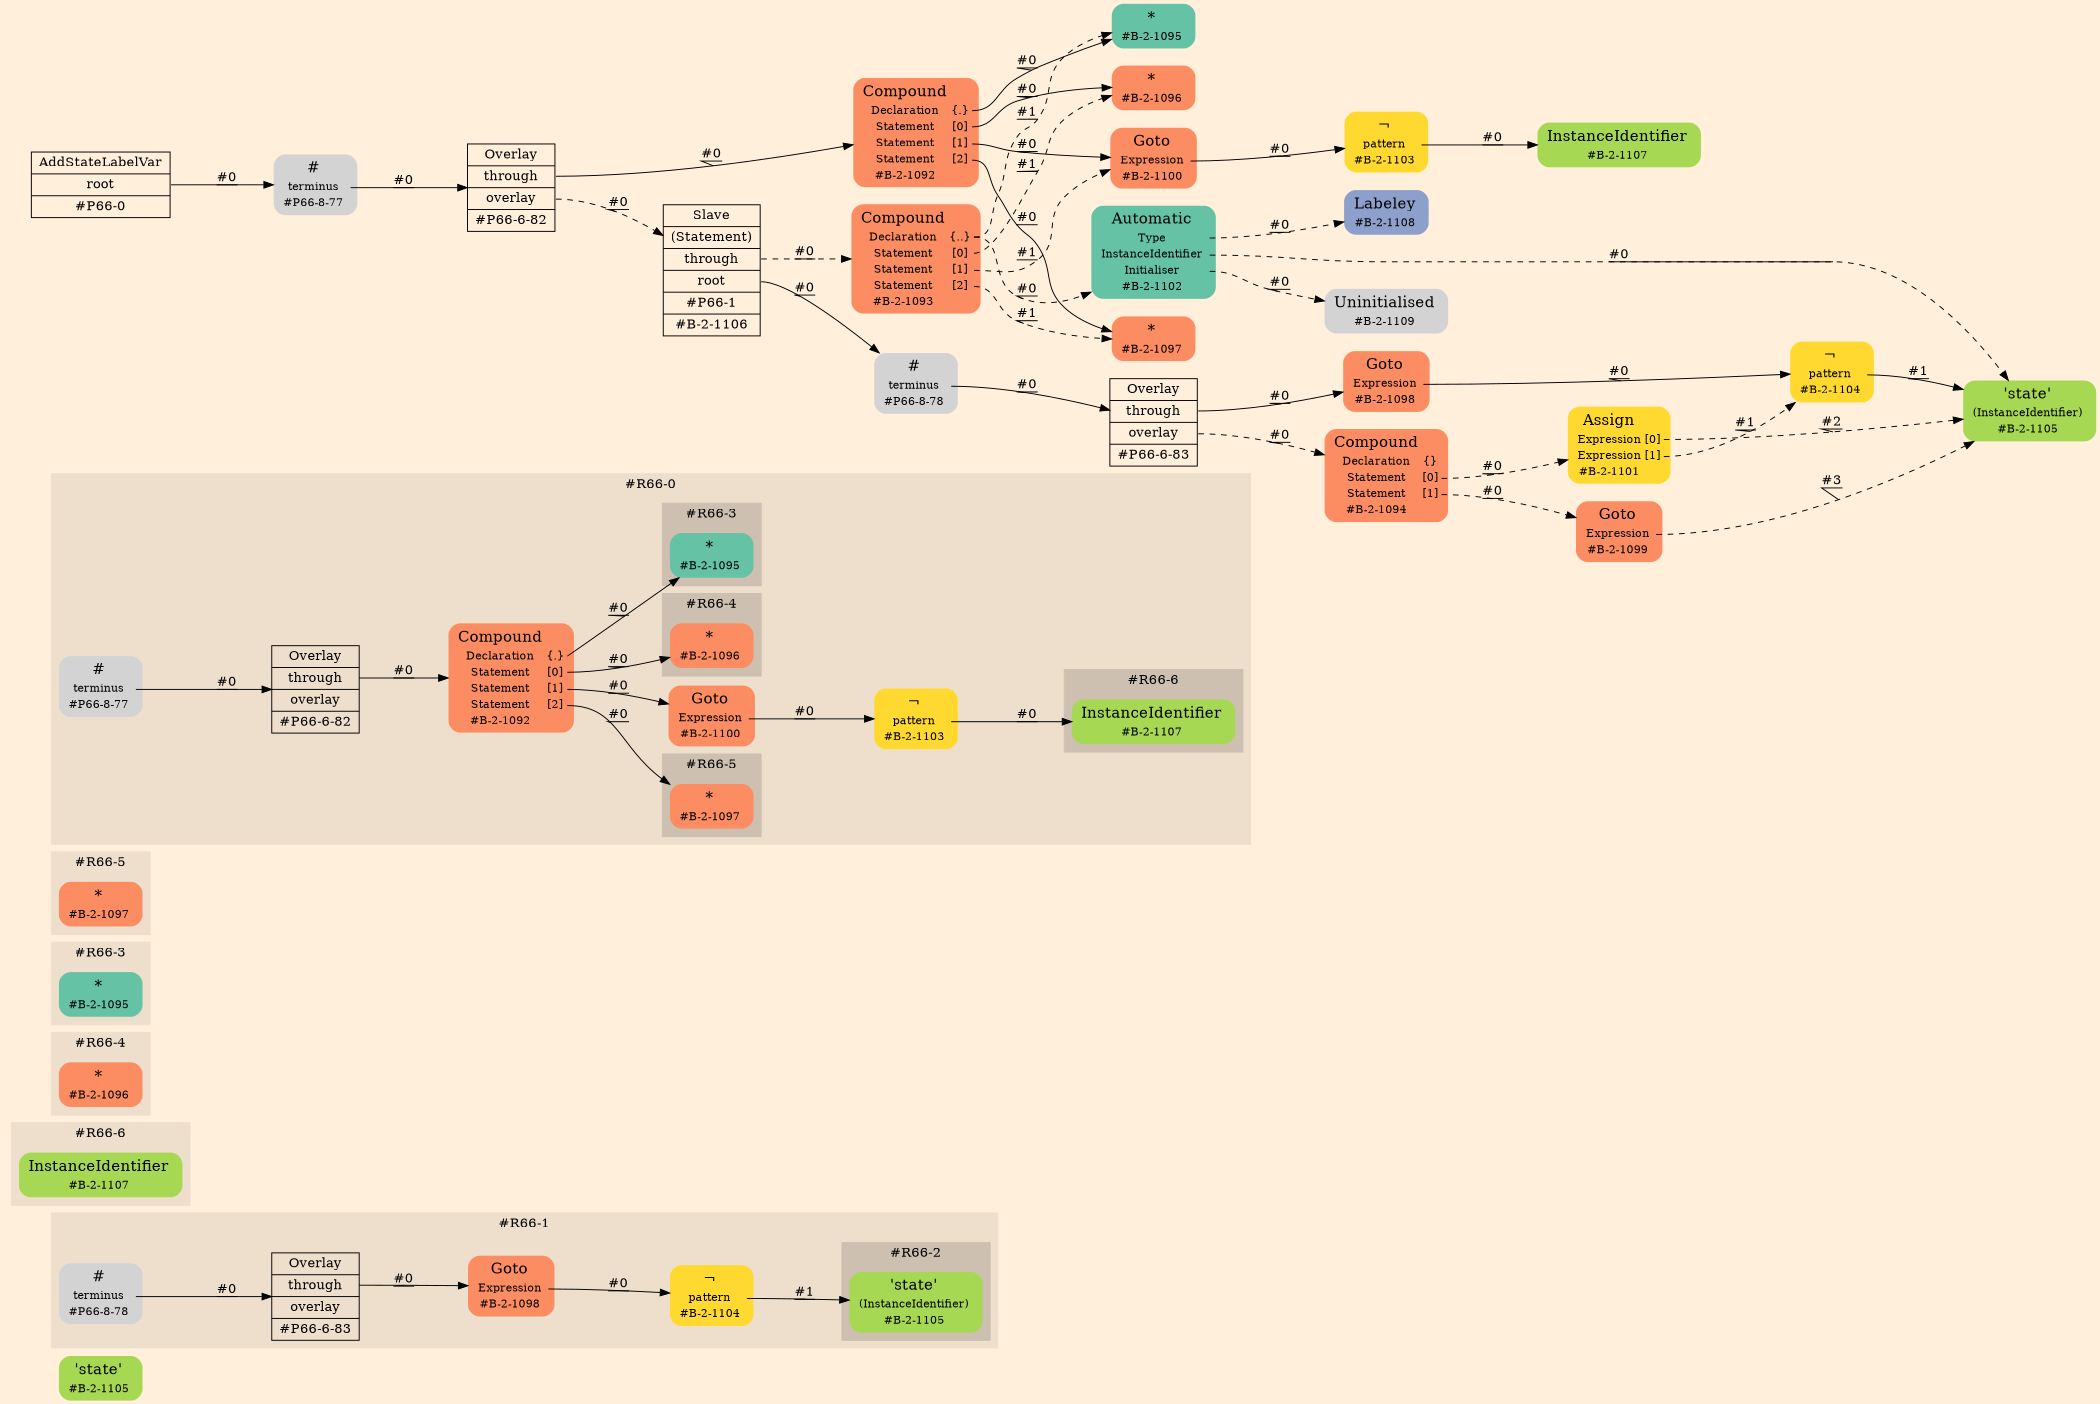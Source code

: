 digraph Inferno {
graph [
rankdir = "LR"
ranksep = 1.0
size = "14,20"
bgcolor = antiquewhite1
color = black
fontcolor = black
];
node [
];
"#R66-2/#B-2-1105" [
shape = "plaintext"
fillcolor = "/set28/5"
label = <<TABLE BORDER="0" CELLBORDER="0" CELLSPACING="0">
 <TR>
  <TD><FONT POINT-SIZE="16.0">'state'</FONT></TD>
  <TD></TD>
 </TR>
 <TR>
  <TD>#B-2-1105</TD>
  <TD PORT="port0"></TD>
 </TR>
</TABLE>>
style = "rounded,filled"
fontsize = "12"
];
subgraph "cluster#R66-2" {
label = "#R66-2"
style = "filled"
color = antiquewhite2
}
subgraph "cluster#R66-1" {
label = "#R66-1"
style = "filled"
color = antiquewhite2
"#R66-1/#B-2-1098" [
shape = "plaintext"
fillcolor = "/set28/2"
label = <<TABLE BORDER="0" CELLBORDER="0" CELLSPACING="0">
 <TR>
  <TD><FONT POINT-SIZE="16.0">Goto</FONT></TD>
  <TD></TD>
 </TR>
 <TR>
  <TD>Expression</TD>
  <TD PORT="port0"></TD>
 </TR>
 <TR>
  <TD>#B-2-1098</TD>
  <TD PORT="port1"></TD>
 </TR>
</TABLE>>
style = "rounded,filled"
fontsize = "12"
];
"#R66-1/#P66-8-78" [
shape = "plaintext"
label = <<TABLE BORDER="0" CELLBORDER="0" CELLSPACING="0">
 <TR>
  <TD><FONT POINT-SIZE="16.0">#</FONT></TD>
  <TD></TD>
 </TR>
 <TR>
  <TD>terminus</TD>
  <TD PORT="port0"></TD>
 </TR>
 <TR>
  <TD>#P66-8-78</TD>
  <TD PORT="port1"></TD>
 </TR>
</TABLE>>
style = "rounded,filled"
fontsize = "12"
];
"#R66-1/#B-2-1104" [
shape = "plaintext"
fillcolor = "/set28/6"
label = <<TABLE BORDER="0" CELLBORDER="0" CELLSPACING="0">
 <TR>
  <TD><FONT POINT-SIZE="16.0">¬</FONT></TD>
  <TD></TD>
 </TR>
 <TR>
  <TD>pattern</TD>
  <TD PORT="port0"></TD>
 </TR>
 <TR>
  <TD>#B-2-1104</TD>
  <TD PORT="port1"></TD>
 </TR>
</TABLE>>
style = "rounded,filled"
fontsize = "12"
];
"#R66-1/#P66-6-83" [
shape = "record"
fillcolor = antiquewhite2
label = "<fixed> Overlay | <port0> through | <port1> overlay | <port2> #P66-6-83"
style = "filled"
fontsize = "14"
color = black
fontcolor = black
];
subgraph "cluster#R66-2" {
label = "#R66-2"
style = "filled"
color = antiquewhite3
"#R66-1/#B-2-1105" [
shape = "plaintext"
fillcolor = "/set28/5"
label = <<TABLE BORDER="0" CELLBORDER="0" CELLSPACING="0">
 <TR>
  <TD><FONT POINT-SIZE="16.0">'state'</FONT></TD>
  <TD></TD>
 </TR>
 <TR>
  <TD>(InstanceIdentifier)</TD>
  <TD PORT="port0"></TD>
 </TR>
 <TR>
  <TD>#B-2-1105</TD>
  <TD PORT="port1"></TD>
 </TR>
</TABLE>>
style = "rounded,filled"
fontsize = "12"
];
}
}
subgraph "cluster#R66-6" {
label = "#R66-6"
style = "filled"
color = antiquewhite2
"#R66-6/#B-2-1107" [
shape = "plaintext"
fillcolor = "/set28/5"
label = <<TABLE BORDER="0" CELLBORDER="0" CELLSPACING="0">
 <TR>
  <TD><FONT POINT-SIZE="16.0">InstanceIdentifier</FONT></TD>
  <TD></TD>
 </TR>
 <TR>
  <TD>#B-2-1107</TD>
  <TD PORT="port0"></TD>
 </TR>
</TABLE>>
style = "rounded,filled"
fontsize = "12"
];
}
subgraph "cluster#R66-4" {
label = "#R66-4"
style = "filled"
color = antiquewhite2
"#R66-4/#B-2-1096" [
shape = "plaintext"
fillcolor = "/set28/2"
label = <<TABLE BORDER="0" CELLBORDER="0" CELLSPACING="0">
 <TR>
  <TD><FONT POINT-SIZE="16.0">*</FONT></TD>
  <TD></TD>
 </TR>
 <TR>
  <TD>#B-2-1096</TD>
  <TD PORT="port0"></TD>
 </TR>
</TABLE>>
style = "rounded,filled"
fontsize = "12"
];
}
subgraph "cluster#R66-3" {
label = "#R66-3"
style = "filled"
color = antiquewhite2
"#R66-3/#B-2-1095" [
shape = "plaintext"
fillcolor = "/set28/1"
label = <<TABLE BORDER="0" CELLBORDER="0" CELLSPACING="0">
 <TR>
  <TD><FONT POINT-SIZE="16.0">*</FONT></TD>
  <TD></TD>
 </TR>
 <TR>
  <TD>#B-2-1095</TD>
  <TD PORT="port0"></TD>
 </TR>
</TABLE>>
style = "rounded,filled"
fontsize = "12"
];
}
subgraph "cluster#R66-5" {
label = "#R66-5"
style = "filled"
color = antiquewhite2
"#R66-5/#B-2-1097" [
shape = "plaintext"
fillcolor = "/set28/2"
label = <<TABLE BORDER="0" CELLBORDER="0" CELLSPACING="0">
 <TR>
  <TD><FONT POINT-SIZE="16.0">*</FONT></TD>
  <TD></TD>
 </TR>
 <TR>
  <TD>#B-2-1097</TD>
  <TD PORT="port0"></TD>
 </TR>
</TABLE>>
style = "rounded,filled"
fontsize = "12"
];
}
subgraph "cluster#R66-0" {
label = "#R66-0"
style = "filled"
color = antiquewhite2
"#R66-0/#B-2-1103" [
shape = "plaintext"
fillcolor = "/set28/6"
label = <<TABLE BORDER="0" CELLBORDER="0" CELLSPACING="0">
 <TR>
  <TD><FONT POINT-SIZE="16.0">¬</FONT></TD>
  <TD></TD>
 </TR>
 <TR>
  <TD>pattern</TD>
  <TD PORT="port0"></TD>
 </TR>
 <TR>
  <TD>#B-2-1103</TD>
  <TD PORT="port1"></TD>
 </TR>
</TABLE>>
style = "rounded,filled"
fontsize = "12"
];
"#R66-0/#P66-8-77" [
shape = "plaintext"
label = <<TABLE BORDER="0" CELLBORDER="0" CELLSPACING="0">
 <TR>
  <TD><FONT POINT-SIZE="16.0">#</FONT></TD>
  <TD></TD>
 </TR>
 <TR>
  <TD>terminus</TD>
  <TD PORT="port0"></TD>
 </TR>
 <TR>
  <TD>#P66-8-77</TD>
  <TD PORT="port1"></TD>
 </TR>
</TABLE>>
style = "rounded,filled"
fontsize = "12"
];
"#R66-0/#B-2-1100" [
shape = "plaintext"
fillcolor = "/set28/2"
label = <<TABLE BORDER="0" CELLBORDER="0" CELLSPACING="0">
 <TR>
  <TD><FONT POINT-SIZE="16.0">Goto</FONT></TD>
  <TD></TD>
 </TR>
 <TR>
  <TD>Expression</TD>
  <TD PORT="port0"></TD>
 </TR>
 <TR>
  <TD>#B-2-1100</TD>
  <TD PORT="port1"></TD>
 </TR>
</TABLE>>
style = "rounded,filled"
fontsize = "12"
];
"#R66-0/#B-2-1092" [
shape = "plaintext"
fillcolor = "/set28/2"
label = <<TABLE BORDER="0" CELLBORDER="0" CELLSPACING="0">
 <TR>
  <TD><FONT POINT-SIZE="16.0">Compound</FONT></TD>
  <TD></TD>
 </TR>
 <TR>
  <TD>Declaration</TD>
  <TD PORT="port0">{.}</TD>
 </TR>
 <TR>
  <TD>Statement</TD>
  <TD PORT="port1">[0]</TD>
 </TR>
 <TR>
  <TD>Statement</TD>
  <TD PORT="port2">[1]</TD>
 </TR>
 <TR>
  <TD>Statement</TD>
  <TD PORT="port3">[2]</TD>
 </TR>
 <TR>
  <TD>#B-2-1092</TD>
  <TD PORT="port4"></TD>
 </TR>
</TABLE>>
style = "rounded,filled"
fontsize = "12"
];
"#R66-0/#P66-6-82" [
shape = "record"
fillcolor = antiquewhite2
label = "<fixed> Overlay | <port0> through | <port1> overlay | <port2> #P66-6-82"
style = "filled"
fontsize = "14"
color = black
fontcolor = black
];
subgraph "cluster#R66-6" {
label = "#R66-6"
style = "filled"
color = antiquewhite3
"#R66-0/#B-2-1107" [
shape = "plaintext"
fillcolor = "/set28/5"
label = <<TABLE BORDER="0" CELLBORDER="0" CELLSPACING="0">
 <TR>
  <TD><FONT POINT-SIZE="16.0">InstanceIdentifier</FONT></TD>
  <TD></TD>
 </TR>
 <TR>
  <TD>#B-2-1107</TD>
  <TD PORT="port0"></TD>
 </TR>
</TABLE>>
style = "rounded,filled"
fontsize = "12"
];
}
subgraph "cluster#R66-5" {
label = "#R66-5"
style = "filled"
color = antiquewhite3
"#R66-0/#B-2-1097" [
shape = "plaintext"
fillcolor = "/set28/2"
label = <<TABLE BORDER="0" CELLBORDER="0" CELLSPACING="0">
 <TR>
  <TD><FONT POINT-SIZE="16.0">*</FONT></TD>
  <TD></TD>
 </TR>
 <TR>
  <TD>#B-2-1097</TD>
  <TD PORT="port0"></TD>
 </TR>
</TABLE>>
style = "rounded,filled"
fontsize = "12"
];
}
subgraph "cluster#R66-3" {
label = "#R66-3"
style = "filled"
color = antiquewhite3
"#R66-0/#B-2-1095" [
shape = "plaintext"
fillcolor = "/set28/1"
label = <<TABLE BORDER="0" CELLBORDER="0" CELLSPACING="0">
 <TR>
  <TD><FONT POINT-SIZE="16.0">*</FONT></TD>
  <TD></TD>
 </TR>
 <TR>
  <TD>#B-2-1095</TD>
  <TD PORT="port0"></TD>
 </TR>
</TABLE>>
style = "rounded,filled"
fontsize = "12"
];
}
subgraph "cluster#R66-4" {
label = "#R66-4"
style = "filled"
color = antiquewhite3
"#R66-0/#B-2-1096" [
shape = "plaintext"
fillcolor = "/set28/2"
label = <<TABLE BORDER="0" CELLBORDER="0" CELLSPACING="0">
 <TR>
  <TD><FONT POINT-SIZE="16.0">*</FONT></TD>
  <TD></TD>
 </TR>
 <TR>
  <TD>#B-2-1096</TD>
  <TD PORT="port0"></TD>
 </TR>
</TABLE>>
style = "rounded,filled"
fontsize = "12"
];
}
}
"CR#P66-0" [
shape = "record"
fillcolor = antiquewhite1
label = "<fixed> AddStateLabelVar | <port0> root | <port1> #P66-0"
style = "filled"
fontsize = "14"
color = black
fontcolor = black
];
"#P66-8-77" [
shape = "plaintext"
label = <<TABLE BORDER="0" CELLBORDER="0" CELLSPACING="0">
 <TR>
  <TD><FONT POINT-SIZE="16.0">#</FONT></TD>
  <TD></TD>
 </TR>
 <TR>
  <TD>terminus</TD>
  <TD PORT="port0"></TD>
 </TR>
 <TR>
  <TD>#P66-8-77</TD>
  <TD PORT="port1"></TD>
 </TR>
</TABLE>>
style = "rounded,filled"
fontsize = "12"
];
"#P66-6-82" [
shape = "record"
fillcolor = antiquewhite1
label = "<fixed> Overlay | <port0> through | <port1> overlay | <port2> #P66-6-82"
style = "filled"
fontsize = "14"
color = black
fontcolor = black
];
"#B-2-1092" [
shape = "plaintext"
fillcolor = "/set28/2"
label = <<TABLE BORDER="0" CELLBORDER="0" CELLSPACING="0">
 <TR>
  <TD><FONT POINT-SIZE="16.0">Compound</FONT></TD>
  <TD></TD>
 </TR>
 <TR>
  <TD>Declaration</TD>
  <TD PORT="port0">{.}</TD>
 </TR>
 <TR>
  <TD>Statement</TD>
  <TD PORT="port1">[0]</TD>
 </TR>
 <TR>
  <TD>Statement</TD>
  <TD PORT="port2">[1]</TD>
 </TR>
 <TR>
  <TD>Statement</TD>
  <TD PORT="port3">[2]</TD>
 </TR>
 <TR>
  <TD>#B-2-1092</TD>
  <TD PORT="port4"></TD>
 </TR>
</TABLE>>
style = "rounded,filled"
fontsize = "12"
];
"#B-2-1095" [
shape = "plaintext"
fillcolor = "/set28/1"
label = <<TABLE BORDER="0" CELLBORDER="0" CELLSPACING="0">
 <TR>
  <TD><FONT POINT-SIZE="16.0">*</FONT></TD>
  <TD></TD>
 </TR>
 <TR>
  <TD>#B-2-1095</TD>
  <TD PORT="port0"></TD>
 </TR>
</TABLE>>
style = "rounded,filled"
fontsize = "12"
];
"#B-2-1096" [
shape = "plaintext"
fillcolor = "/set28/2"
label = <<TABLE BORDER="0" CELLBORDER="0" CELLSPACING="0">
 <TR>
  <TD><FONT POINT-SIZE="16.0">*</FONT></TD>
  <TD></TD>
 </TR>
 <TR>
  <TD>#B-2-1096</TD>
  <TD PORT="port0"></TD>
 </TR>
</TABLE>>
style = "rounded,filled"
fontsize = "12"
];
"#B-2-1100" [
shape = "plaintext"
fillcolor = "/set28/2"
label = <<TABLE BORDER="0" CELLBORDER="0" CELLSPACING="0">
 <TR>
  <TD><FONT POINT-SIZE="16.0">Goto</FONT></TD>
  <TD></TD>
 </TR>
 <TR>
  <TD>Expression</TD>
  <TD PORT="port0"></TD>
 </TR>
 <TR>
  <TD>#B-2-1100</TD>
  <TD PORT="port1"></TD>
 </TR>
</TABLE>>
style = "rounded,filled"
fontsize = "12"
];
"#B-2-1103" [
shape = "plaintext"
fillcolor = "/set28/6"
label = <<TABLE BORDER="0" CELLBORDER="0" CELLSPACING="0">
 <TR>
  <TD><FONT POINT-SIZE="16.0">¬</FONT></TD>
  <TD></TD>
 </TR>
 <TR>
  <TD>pattern</TD>
  <TD PORT="port0"></TD>
 </TR>
 <TR>
  <TD>#B-2-1103</TD>
  <TD PORT="port1"></TD>
 </TR>
</TABLE>>
style = "rounded,filled"
fontsize = "12"
];
"#B-2-1107" [
shape = "plaintext"
fillcolor = "/set28/5"
label = <<TABLE BORDER="0" CELLBORDER="0" CELLSPACING="0">
 <TR>
  <TD><FONT POINT-SIZE="16.0">InstanceIdentifier</FONT></TD>
  <TD></TD>
 </TR>
 <TR>
  <TD>#B-2-1107</TD>
  <TD PORT="port0"></TD>
 </TR>
</TABLE>>
style = "rounded,filled"
fontsize = "12"
];
"#B-2-1097" [
shape = "plaintext"
fillcolor = "/set28/2"
label = <<TABLE BORDER="0" CELLBORDER="0" CELLSPACING="0">
 <TR>
  <TD><FONT POINT-SIZE="16.0">*</FONT></TD>
  <TD></TD>
 </TR>
 <TR>
  <TD>#B-2-1097</TD>
  <TD PORT="port0"></TD>
 </TR>
</TABLE>>
style = "rounded,filled"
fontsize = "12"
];
"#B-2-1106" [
shape = "record"
fillcolor = antiquewhite1
label = "<fixed> Slave | <port0> (Statement) | <port1> through | <port2> root | <port3> #P66-1 | <port4> #B-2-1106"
style = "filled"
fontsize = "14"
color = black
fontcolor = black
];
"#B-2-1093" [
shape = "plaintext"
fillcolor = "/set28/2"
label = <<TABLE BORDER="0" CELLBORDER="0" CELLSPACING="0">
 <TR>
  <TD><FONT POINT-SIZE="16.0">Compound</FONT></TD>
  <TD></TD>
 </TR>
 <TR>
  <TD>Declaration</TD>
  <TD PORT="port0">{..}</TD>
 </TR>
 <TR>
  <TD>Statement</TD>
  <TD PORT="port1">[0]</TD>
 </TR>
 <TR>
  <TD>Statement</TD>
  <TD PORT="port2">[1]</TD>
 </TR>
 <TR>
  <TD>Statement</TD>
  <TD PORT="port3">[2]</TD>
 </TR>
 <TR>
  <TD>#B-2-1093</TD>
  <TD PORT="port4"></TD>
 </TR>
</TABLE>>
style = "rounded,filled"
fontsize = "12"
];
"#B-2-1102" [
shape = "plaintext"
fillcolor = "/set28/1"
label = <<TABLE BORDER="0" CELLBORDER="0" CELLSPACING="0">
 <TR>
  <TD><FONT POINT-SIZE="16.0">Automatic</FONT></TD>
  <TD></TD>
 </TR>
 <TR>
  <TD>Type</TD>
  <TD PORT="port0"></TD>
 </TR>
 <TR>
  <TD>InstanceIdentifier</TD>
  <TD PORT="port1"></TD>
 </TR>
 <TR>
  <TD>Initialiser</TD>
  <TD PORT="port2"></TD>
 </TR>
 <TR>
  <TD>#B-2-1102</TD>
  <TD PORT="port3"></TD>
 </TR>
</TABLE>>
style = "rounded,filled"
fontsize = "12"
];
"#B-2-1108" [
shape = "plaintext"
fillcolor = "/set28/3"
label = <<TABLE BORDER="0" CELLBORDER="0" CELLSPACING="0">
 <TR>
  <TD><FONT POINT-SIZE="16.0">Labeley</FONT></TD>
  <TD></TD>
 </TR>
 <TR>
  <TD>#B-2-1108</TD>
  <TD PORT="port0"></TD>
 </TR>
</TABLE>>
style = "rounded,filled"
fontsize = "12"
];
"#B-2-1105" [
shape = "plaintext"
fillcolor = "/set28/5"
label = <<TABLE BORDER="0" CELLBORDER="0" CELLSPACING="0">
 <TR>
  <TD><FONT POINT-SIZE="16.0">'state'</FONT></TD>
  <TD></TD>
 </TR>
 <TR>
  <TD>(InstanceIdentifier)</TD>
  <TD PORT="port0"></TD>
 </TR>
 <TR>
  <TD>#B-2-1105</TD>
  <TD PORT="port1"></TD>
 </TR>
</TABLE>>
style = "rounded,filled"
fontsize = "12"
];
"#B-2-1109" [
shape = "plaintext"
label = <<TABLE BORDER="0" CELLBORDER="0" CELLSPACING="0">
 <TR>
  <TD><FONT POINT-SIZE="16.0">Uninitialised</FONT></TD>
  <TD></TD>
 </TR>
 <TR>
  <TD>#B-2-1109</TD>
  <TD PORT="port0"></TD>
 </TR>
</TABLE>>
style = "rounded,filled"
fontsize = "12"
];
"#P66-8-78" [
shape = "plaintext"
label = <<TABLE BORDER="0" CELLBORDER="0" CELLSPACING="0">
 <TR>
  <TD><FONT POINT-SIZE="16.0">#</FONT></TD>
  <TD></TD>
 </TR>
 <TR>
  <TD>terminus</TD>
  <TD PORT="port0"></TD>
 </TR>
 <TR>
  <TD>#P66-8-78</TD>
  <TD PORT="port1"></TD>
 </TR>
</TABLE>>
style = "rounded,filled"
fontsize = "12"
];
"#P66-6-83" [
shape = "record"
fillcolor = antiquewhite1
label = "<fixed> Overlay | <port0> through | <port1> overlay | <port2> #P66-6-83"
style = "filled"
fontsize = "14"
color = black
fontcolor = black
];
"#B-2-1098" [
shape = "plaintext"
fillcolor = "/set28/2"
label = <<TABLE BORDER="0" CELLBORDER="0" CELLSPACING="0">
 <TR>
  <TD><FONT POINT-SIZE="16.0">Goto</FONT></TD>
  <TD></TD>
 </TR>
 <TR>
  <TD>Expression</TD>
  <TD PORT="port0"></TD>
 </TR>
 <TR>
  <TD>#B-2-1098</TD>
  <TD PORT="port1"></TD>
 </TR>
</TABLE>>
style = "rounded,filled"
fontsize = "12"
];
"#B-2-1104" [
shape = "plaintext"
fillcolor = "/set28/6"
label = <<TABLE BORDER="0" CELLBORDER="0" CELLSPACING="0">
 <TR>
  <TD><FONT POINT-SIZE="16.0">¬</FONT></TD>
  <TD></TD>
 </TR>
 <TR>
  <TD>pattern</TD>
  <TD PORT="port0"></TD>
 </TR>
 <TR>
  <TD>#B-2-1104</TD>
  <TD PORT="port1"></TD>
 </TR>
</TABLE>>
style = "rounded,filled"
fontsize = "12"
];
"#B-2-1094" [
shape = "plaintext"
fillcolor = "/set28/2"
label = <<TABLE BORDER="0" CELLBORDER="0" CELLSPACING="0">
 <TR>
  <TD><FONT POINT-SIZE="16.0">Compound</FONT></TD>
  <TD></TD>
 </TR>
 <TR>
  <TD>Declaration</TD>
  <TD PORT="port0">{}</TD>
 </TR>
 <TR>
  <TD>Statement</TD>
  <TD PORT="port1">[0]</TD>
 </TR>
 <TR>
  <TD>Statement</TD>
  <TD PORT="port2">[1]</TD>
 </TR>
 <TR>
  <TD>#B-2-1094</TD>
  <TD PORT="port3"></TD>
 </TR>
</TABLE>>
style = "rounded,filled"
fontsize = "12"
];
"#B-2-1101" [
shape = "plaintext"
fillcolor = "/set28/6"
label = <<TABLE BORDER="0" CELLBORDER="0" CELLSPACING="0">
 <TR>
  <TD><FONT POINT-SIZE="16.0">Assign</FONT></TD>
  <TD></TD>
 </TR>
 <TR>
  <TD>Expression</TD>
  <TD PORT="port0">[0]</TD>
 </TR>
 <TR>
  <TD>Expression</TD>
  <TD PORT="port1">[1]</TD>
 </TR>
 <TR>
  <TD>#B-2-1101</TD>
  <TD PORT="port2"></TD>
 </TR>
</TABLE>>
style = "rounded,filled"
fontsize = "12"
];
"#B-2-1099" [
shape = "plaintext"
fillcolor = "/set28/2"
label = <<TABLE BORDER="0" CELLBORDER="0" CELLSPACING="0">
 <TR>
  <TD><FONT POINT-SIZE="16.0">Goto</FONT></TD>
  <TD></TD>
 </TR>
 <TR>
  <TD>Expression</TD>
  <TD PORT="port0"></TD>
 </TR>
 <TR>
  <TD>#B-2-1099</TD>
  <TD PORT="port1"></TD>
 </TR>
</TABLE>>
style = "rounded,filled"
fontsize = "12"
];
"CR#P66-0":port0 -> "#P66-8-77" [style="solid"
label = "#0"
decorate = true
color = black
fontcolor = black
];
"#P66-8-77":port0 -> "#P66-6-82" [style="solid"
label = "#0"
decorate = true
color = black
fontcolor = black
];
"#P66-6-82":port0 -> "#B-2-1092" [style="solid"
label = "#0"
decorate = true
color = black
fontcolor = black
];
"#P66-6-82":port1 -> "#B-2-1106" [style="dashed"
label = "#0"
decorate = true
color = black
fontcolor = black
];
"#B-2-1092":port0 -> "#B-2-1095" [style="solid"
label = "#0"
decorate = true
color = black
fontcolor = black
];
"#B-2-1092":port1 -> "#B-2-1096" [style="solid"
label = "#0"
decorate = true
color = black
fontcolor = black
];
"#B-2-1092":port2 -> "#B-2-1100" [style="solid"
label = "#0"
decorate = true
color = black
fontcolor = black
];
"#B-2-1092":port3 -> "#B-2-1097" [style="solid"
label = "#0"
decorate = true
color = black
fontcolor = black
];
"#B-2-1100":port0 -> "#B-2-1103" [style="solid"
label = "#0"
decorate = true
color = black
fontcolor = black
];
"#B-2-1103":port0 -> "#B-2-1107" [style="solid"
label = "#0"
decorate = true
color = black
fontcolor = black
];
"#B-2-1106":port1 -> "#B-2-1093" [style="dashed"
label = "#0"
decorate = true
color = black
fontcolor = black
];
"#B-2-1106":port2 -> "#P66-8-78" [style="solid"
label = "#0"
decorate = true
color = black
fontcolor = black
];
"#B-2-1093":port0 -> "#B-2-1102" [style="dashed"
label = "#0"
decorate = true
color = black
fontcolor = black
];
"#B-2-1093":port0 -> "#B-2-1095" [style="dashed"
label = "#1"
decorate = true
color = black
fontcolor = black
];
"#B-2-1093":port1 -> "#B-2-1096" [style="dashed"
label = "#1"
decorate = true
color = black
fontcolor = black
];
"#B-2-1093":port2 -> "#B-2-1100" [style="dashed"
label = "#1"
decorate = true
color = black
fontcolor = black
];
"#B-2-1093":port3 -> "#B-2-1097" [style="dashed"
label = "#1"
decorate = true
color = black
fontcolor = black
];
"#B-2-1102":port0 -> "#B-2-1108" [style="dashed"
label = "#0"
decorate = true
color = black
fontcolor = black
];
"#B-2-1102":port1 -> "#B-2-1105" [style="dashed"
label = "#0"
decorate = true
color = black
fontcolor = black
];
"#B-2-1102":port2 -> "#B-2-1109" [style="dashed"
label = "#0"
decorate = true
color = black
fontcolor = black
];
"#P66-8-78":port0 -> "#P66-6-83" [style="solid"
label = "#0"
decorate = true
color = black
fontcolor = black
];
"#P66-6-83":port0 -> "#B-2-1098" [style="solid"
label = "#0"
decorate = true
color = black
fontcolor = black
];
"#P66-6-83":port1 -> "#B-2-1094" [style="dashed"
label = "#0"
decorate = true
color = black
fontcolor = black
];
"#B-2-1098":port0 -> "#B-2-1104" [style="solid"
label = "#0"
decorate = true
color = black
fontcolor = black
];
"#B-2-1104":port0 -> "#B-2-1105" [style="solid"
label = "#1"
decorate = true
color = black
fontcolor = black
];
"#B-2-1094":port1 -> "#B-2-1101" [style="dashed"
label = "#0"
decorate = true
color = black
fontcolor = black
];
"#B-2-1094":port2 -> "#B-2-1099" [style="dashed"
label = "#0"
decorate = true
color = black
fontcolor = black
];
"#B-2-1101":port0 -> "#B-2-1105" [style="dashed"
label = "#2"
decorate = true
color = black
fontcolor = black
];
"#B-2-1101":port1 -> "#B-2-1104" [style="dashed"
label = "#1"
decorate = true
color = black
fontcolor = black
];
"#B-2-1099":port0 -> "#B-2-1105" [style="dashed"
label = "#3"
decorate = true
color = black
fontcolor = black
];
"#R66-0/#B-2-1103":port0 -> "#R66-0/#B-2-1107" [style="solid"
label = "#0"
decorate = true
color = black
fontcolor = black
];
"#R66-0/#P66-8-77":port0 -> "#R66-0/#P66-6-82" [style="solid"
label = "#0"
decorate = true
color = black
fontcolor = black
];
"#R66-0/#B-2-1100":port0 -> "#R66-0/#B-2-1103" [style="solid"
label = "#0"
decorate = true
color = black
fontcolor = black
];
"#R66-0/#B-2-1092":port0 -> "#R66-0/#B-2-1095" [style="solid"
label = "#0"
decorate = true
color = black
fontcolor = black
];
"#R66-0/#B-2-1092":port1 -> "#R66-0/#B-2-1096" [style="solid"
label = "#0"
decorate = true
color = black
fontcolor = black
];
"#R66-0/#B-2-1092":port2 -> "#R66-0/#B-2-1100" [style="solid"
label = "#0"
decorate = true
color = black
fontcolor = black
];
"#R66-0/#B-2-1092":port3 -> "#R66-0/#B-2-1097" [style="solid"
label = "#0"
decorate = true
color = black
fontcolor = black
];
"#R66-0/#P66-6-82":port0 -> "#R66-0/#B-2-1092" [style="solid"
label = "#0"
decorate = true
color = black
fontcolor = black
];
"#R66-1/#B-2-1098":port0 -> "#R66-1/#B-2-1104" [style="solid"
label = "#0"
decorate = true
color = black
fontcolor = black
];
"#R66-1/#P66-8-78":port0 -> "#R66-1/#P66-6-83" [style="solid"
label = "#0"
decorate = true
color = black
fontcolor = black
];
"#R66-1/#B-2-1104":port0 -> "#R66-1/#B-2-1105" [style="solid"
label = "#1"
decorate = true
color = black
fontcolor = black
];
"#R66-1/#P66-6-83":port0 -> "#R66-1/#B-2-1098" [style="solid"
label = "#0"
decorate = true
color = black
fontcolor = black
];
}
